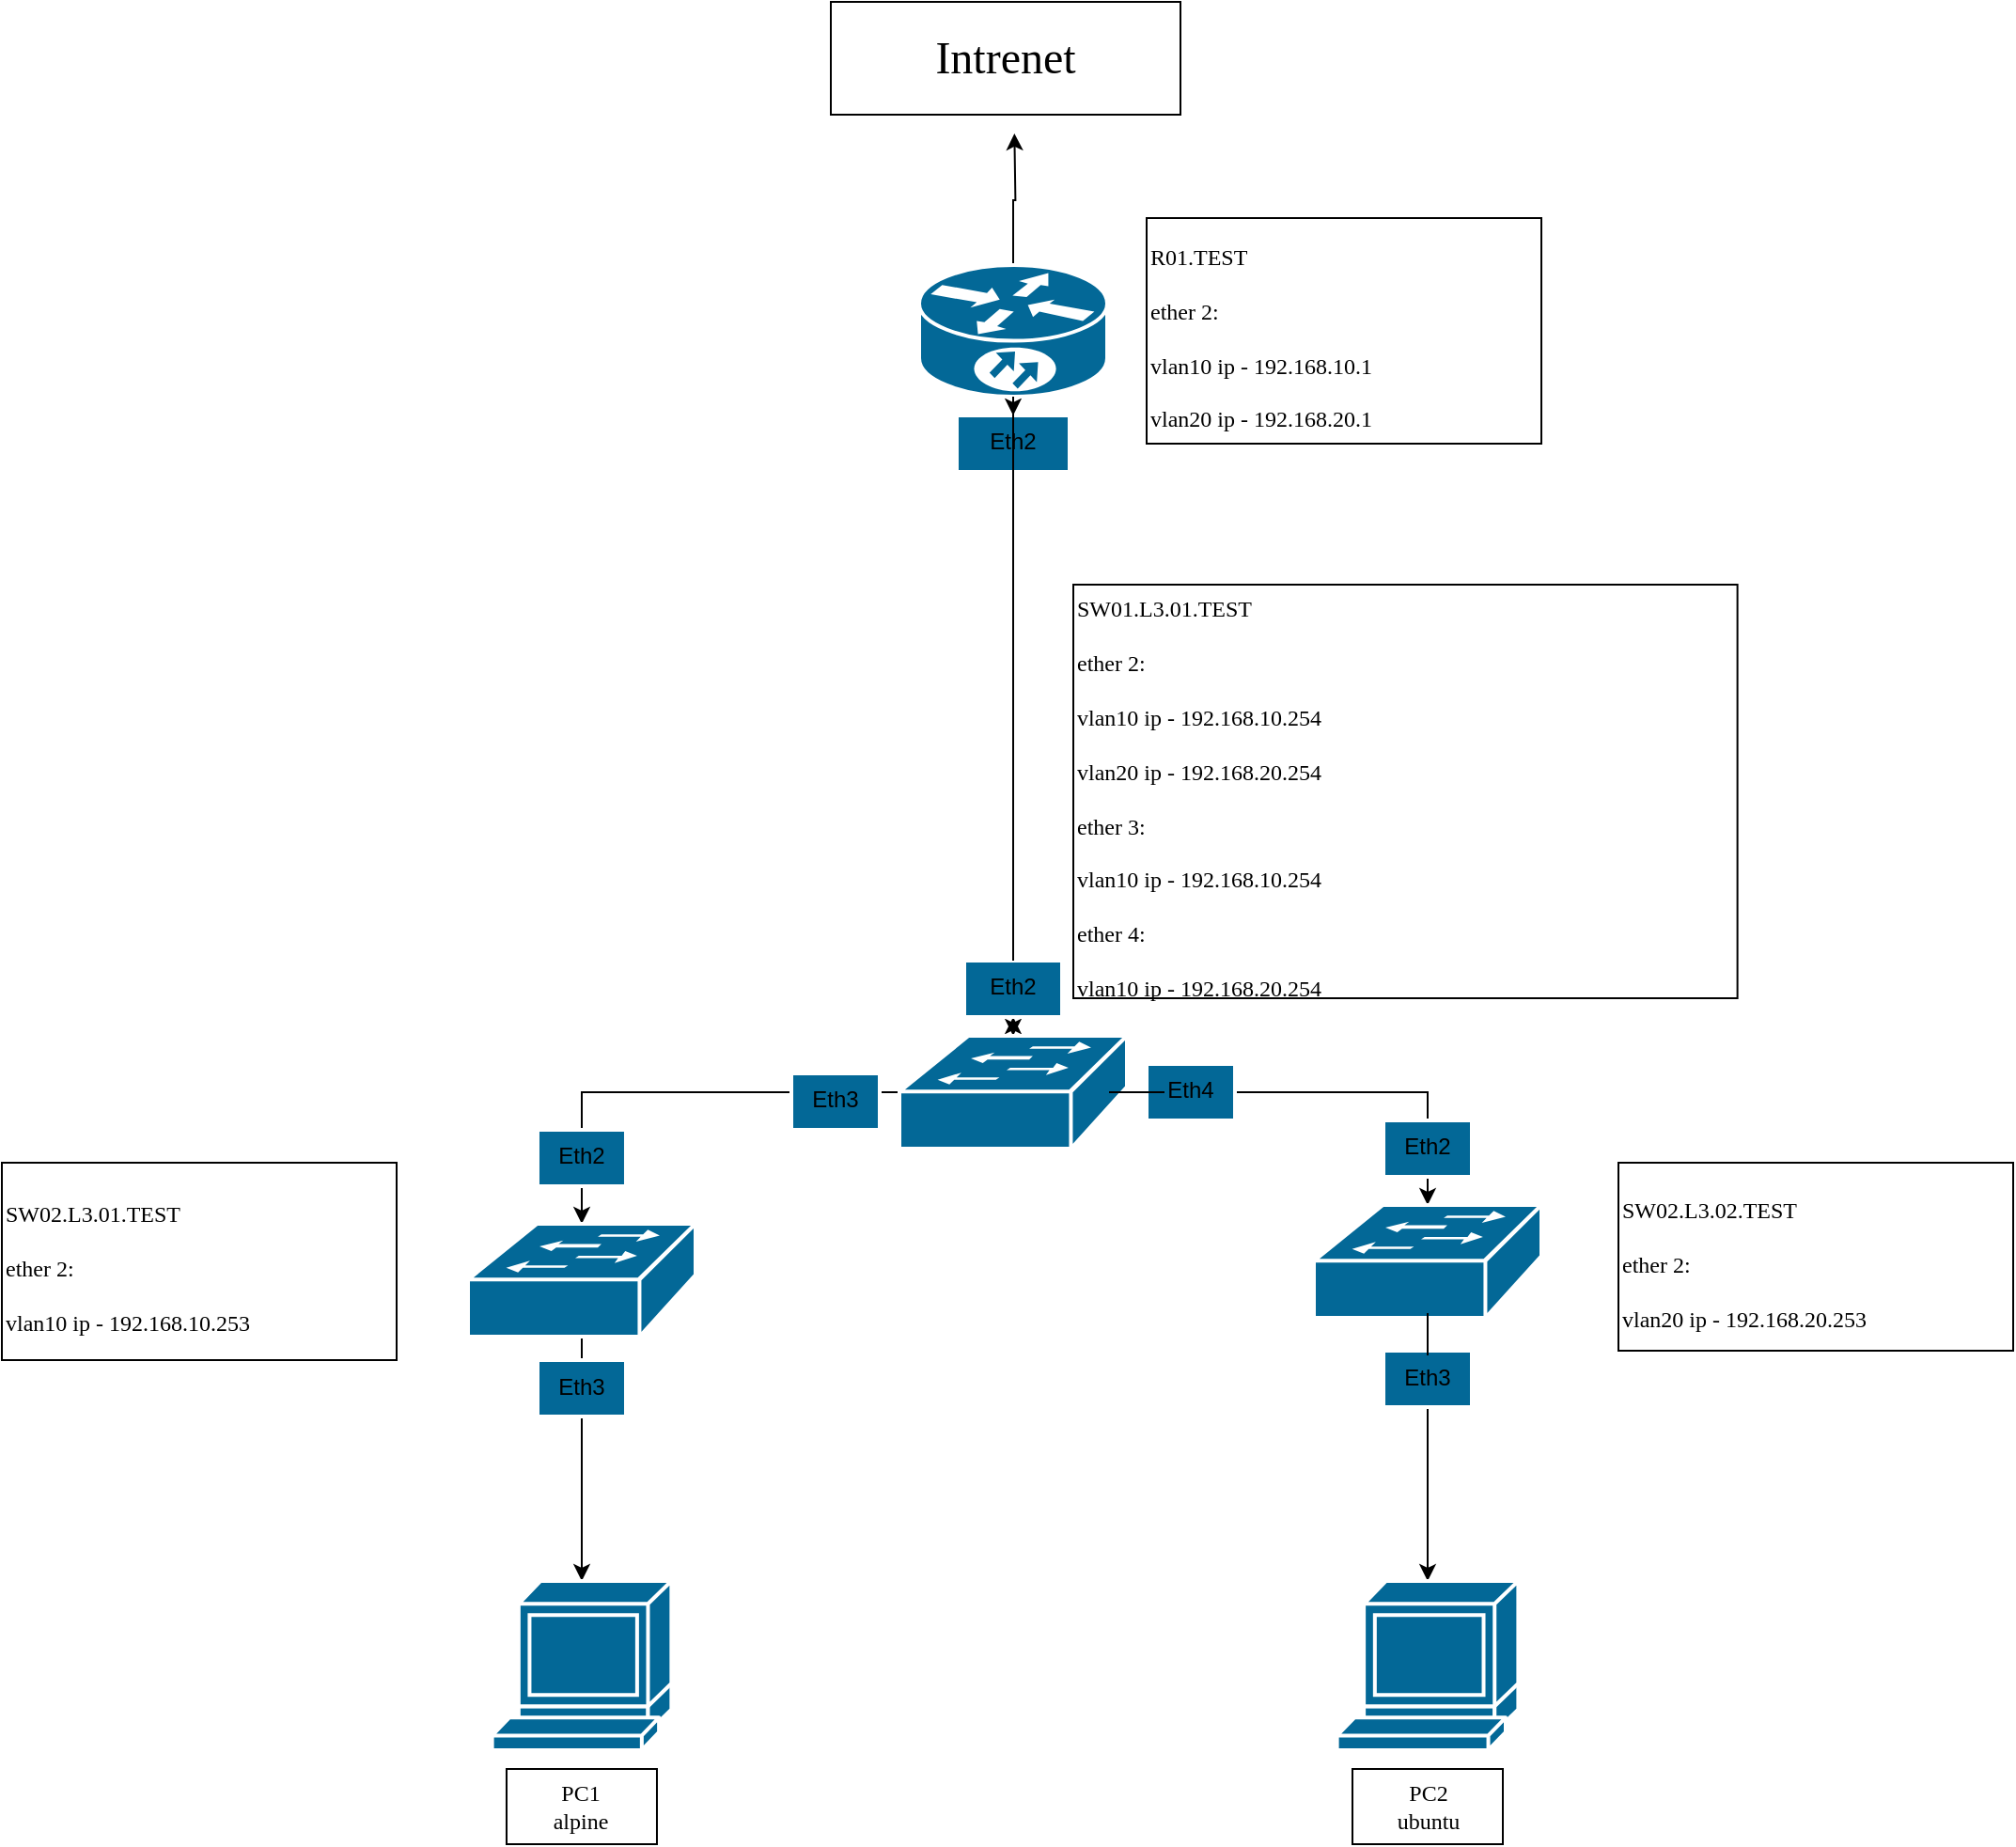 <mxfile version="20.4.0" type="github">
  <diagram id="6a731a19-8d31-9384-78a2-239565b7b9f0" name="Page-1">
    <mxGraphModel dx="2217" dy="793" grid="1" gridSize="10" guides="1" tooltips="1" connect="1" arrows="1" fold="1" page="1" pageScale="1" pageWidth="827" pageHeight="1169" background="none" math="0" shadow="0">
      <root>
        <mxCell id="0" />
        <mxCell id="1" parent="0" />
        <mxCell id="ssPpFOcRR2jyjij2KuCS-2260" style="edgeStyle=orthogonalEdgeStyle;rounded=0;orthogonalLoop=1;jettySize=auto;html=1;entryX=0.5;entryY=0;entryDx=0;entryDy=0;entryPerimeter=0;startArrow=none;" edge="1" parent="1" source="ssPpFOcRR2jyjij2KuCS-2493" target="ssPpFOcRR2jyjij2KuCS-2258">
          <mxGeometry relative="1" as="geometry" />
        </mxCell>
        <mxCell id="ssPpFOcRR2jyjij2KuCS-2271" style="edgeStyle=orthogonalEdgeStyle;rounded=0;orthogonalLoop=1;jettySize=auto;html=1;exitX=0.5;exitY=0;exitDx=0;exitDy=0;exitPerimeter=0;" edge="1" parent="1" source="ssPpFOcRR2jyjij2KuCS-2257">
          <mxGeometry relative="1" as="geometry">
            <mxPoint x="418.667" y="90" as="targetPoint" />
          </mxGeometry>
        </mxCell>
        <mxCell id="ssPpFOcRR2jyjij2KuCS-2492" value="" style="edgeStyle=orthogonalEdgeStyle;rounded=0;orthogonalLoop=1;jettySize=auto;html=1;fontFamily=Tahoma;fontSize=12;" edge="1" parent="1" source="ssPpFOcRR2jyjij2KuCS-2257" target="ssPpFOcRR2jyjij2KuCS-2491">
          <mxGeometry relative="1" as="geometry" />
        </mxCell>
        <mxCell id="ssPpFOcRR2jyjij2KuCS-2257" value="" style="shape=mxgraph.cisco.routers.10700;sketch=0;html=1;pointerEvents=1;dashed=0;fillColor=#036897;strokeColor=#ffffff;strokeWidth=2;verticalLabelPosition=bottom;verticalAlign=top;align=center;outlineConnect=0;" vertex="1" parent="1">
          <mxGeometry x="368" y="160" width="100" height="70" as="geometry" />
        </mxCell>
        <mxCell id="ssPpFOcRR2jyjij2KuCS-2263" style="edgeStyle=orthogonalEdgeStyle;rounded=0;orthogonalLoop=1;jettySize=auto;html=1;" edge="1" parent="1" source="ssPpFOcRR2jyjij2KuCS-2258" target="ssPpFOcRR2jyjij2KuCS-2262">
          <mxGeometry relative="1" as="geometry" />
        </mxCell>
        <mxCell id="ssPpFOcRR2jyjij2KuCS-2264" style="edgeStyle=orthogonalEdgeStyle;rounded=0;orthogonalLoop=1;jettySize=auto;html=1;startArrow=none;" edge="1" parent="1" source="ssPpFOcRR2jyjij2KuCS-2498" target="ssPpFOcRR2jyjij2KuCS-2261">
          <mxGeometry relative="1" as="geometry" />
        </mxCell>
        <mxCell id="ssPpFOcRR2jyjij2KuCS-2494" value="" style="edgeStyle=orthogonalEdgeStyle;rounded=0;orthogonalLoop=1;jettySize=auto;html=1;fontFamily=Tahoma;fontSize=12;" edge="1" parent="1" source="ssPpFOcRR2jyjij2KuCS-2258" target="ssPpFOcRR2jyjij2KuCS-2493">
          <mxGeometry relative="1" as="geometry" />
        </mxCell>
        <mxCell id="ssPpFOcRR2jyjij2KuCS-2497" value="" style="edgeStyle=orthogonalEdgeStyle;rounded=0;orthogonalLoop=1;jettySize=auto;html=1;fontFamily=Tahoma;fontSize=12;" edge="1" parent="1" source="ssPpFOcRR2jyjij2KuCS-2258" target="ssPpFOcRR2jyjij2KuCS-2496">
          <mxGeometry relative="1" as="geometry" />
        </mxCell>
        <mxCell id="ssPpFOcRR2jyjij2KuCS-2258" value="" style="shape=mxgraph.cisco.switches.workgroup_switch;sketch=0;html=1;pointerEvents=1;dashed=0;fillColor=#036897;strokeColor=#ffffff;strokeWidth=2;verticalLabelPosition=bottom;verticalAlign=top;align=center;outlineConnect=0;" vertex="1" parent="1">
          <mxGeometry x="357.5" y="570" width="121" height="60" as="geometry" />
        </mxCell>
        <mxCell id="ssPpFOcRR2jyjij2KuCS-2269" style="edgeStyle=orthogonalEdgeStyle;rounded=0;orthogonalLoop=1;jettySize=auto;html=1;entryX=0.5;entryY=0;entryDx=0;entryDy=0;entryPerimeter=0;startArrow=none;" edge="1" parent="1" source="ssPpFOcRR2jyjij2KuCS-2508" target="ssPpFOcRR2jyjij2KuCS-2268">
          <mxGeometry relative="1" as="geometry" />
        </mxCell>
        <mxCell id="ssPpFOcRR2jyjij2KuCS-2261" value="" style="shape=mxgraph.cisco.switches.workgroup_switch;sketch=0;html=1;pointerEvents=1;dashed=0;fillColor=#036897;strokeColor=#ffffff;strokeWidth=2;verticalLabelPosition=bottom;verticalAlign=top;align=center;outlineConnect=0;" vertex="1" parent="1">
          <mxGeometry x="578" y="660" width="121" height="60" as="geometry" />
        </mxCell>
        <mxCell id="ssPpFOcRR2jyjij2KuCS-2267" style="edgeStyle=orthogonalEdgeStyle;rounded=0;orthogonalLoop=1;jettySize=auto;html=1;" edge="1" parent="1" source="ssPpFOcRR2jyjij2KuCS-2262" target="ssPpFOcRR2jyjij2KuCS-2265">
          <mxGeometry relative="1" as="geometry" />
        </mxCell>
        <mxCell id="ssPpFOcRR2jyjij2KuCS-2262" value="" style="shape=mxgraph.cisco.switches.workgroup_switch;sketch=0;html=1;pointerEvents=1;dashed=0;fillColor=#036897;strokeColor=#ffffff;strokeWidth=2;verticalLabelPosition=bottom;verticalAlign=top;align=center;outlineConnect=0;" vertex="1" parent="1">
          <mxGeometry x="128" y="670" width="121" height="60" as="geometry" />
        </mxCell>
        <mxCell id="ssPpFOcRR2jyjij2KuCS-2265" value="" style="shape=mxgraph.cisco.computers_and_peripherals.terminal;sketch=0;html=1;pointerEvents=1;dashed=0;fillColor=#036897;strokeColor=#ffffff;strokeWidth=2;verticalLabelPosition=bottom;verticalAlign=top;align=center;outlineConnect=0;" vertex="1" parent="1">
          <mxGeometry x="140.81" y="860" width="95.37" height="90" as="geometry" />
        </mxCell>
        <mxCell id="ssPpFOcRR2jyjij2KuCS-2268" value="" style="shape=mxgraph.cisco.computers_and_peripherals.terminal;sketch=0;html=1;pointerEvents=1;dashed=0;fillColor=#036897;strokeColor=#ffffff;strokeWidth=2;verticalLabelPosition=bottom;verticalAlign=top;align=center;outlineConnect=0;" vertex="1" parent="1">
          <mxGeometry x="590.31" y="860" width="96.38" height="90" as="geometry" />
        </mxCell>
        <mxCell id="ssPpFOcRR2jyjij2KuCS-2272" value="&lt;font style=&quot;font-size: 24px;&quot; face=&quot;Tahoma&quot;&gt;Intrenet&lt;/font&gt;" style="rounded=0;whiteSpace=wrap;html=1;" vertex="1" parent="1">
          <mxGeometry x="321" y="20" width="186" height="60" as="geometry" />
        </mxCell>
        <mxCell id="ssPpFOcRR2jyjij2KuCS-2276" value="&lt;div align=&quot;left&quot;&gt;&lt;font style=&quot;font-size: 12px;&quot; face=&quot;Tahoma&quot;&gt;R01.TEST&lt;/font&gt;&lt;/div&gt;&lt;div align=&quot;left&quot;&gt;&lt;font style=&quot;font-size: 12px;&quot; face=&quot;Tahoma&quot;&gt;ether 2:&lt;br&gt;vlan10 ip - 192.168.10.1&lt;br&gt;&lt;/font&gt;&lt;/div&gt;&lt;div align=&quot;left&quot;&gt;&lt;font style=&quot;font-size: 12px;&quot; face=&quot;Tahoma&quot;&gt;vlan20 ip - 192.168.20.1&lt;br&gt;&lt;/font&gt;&lt;/div&gt;" style="rounded=0;whiteSpace=wrap;html=1;fontSize=24;align=left;" vertex="1" parent="1">
          <mxGeometry x="489" y="135" width="210" height="120" as="geometry" />
        </mxCell>
        <mxCell id="ssPpFOcRR2jyjij2KuCS-2488" value="&lt;div align=&quot;left&quot;&gt;&lt;font style=&quot;font-size: 12px;&quot; face=&quot;Tahoma&quot;&gt;SW02.L3.01.TEST&lt;/font&gt;&lt;/div&gt;&lt;div align=&quot;left&quot;&gt;&lt;font style=&quot;font-size: 12px;&quot; face=&quot;Tahoma&quot;&gt;ether 2:&lt;br&gt;vlan10 ip - 192.168.10.253&lt;br&gt;&lt;/font&gt;&lt;/div&gt;" style="rounded=0;whiteSpace=wrap;html=1;fontSize=24;align=left;" vertex="1" parent="1">
          <mxGeometry x="-120" y="637.5" width="210" height="105" as="geometry" />
        </mxCell>
        <mxCell id="ssPpFOcRR2jyjij2KuCS-2489" value="&lt;div align=&quot;left&quot;&gt;&lt;font style=&quot;font-size: 12px;&quot; face=&quot;Tahoma&quot;&gt;SW02.L3.02.TEST&lt;/font&gt;&lt;/div&gt;&lt;div align=&quot;left&quot;&gt;&lt;font style=&quot;font-size: 12px;&quot; face=&quot;Tahoma&quot;&gt;ether 2:&lt;br&gt;&lt;/font&gt;&lt;/div&gt;&lt;div align=&quot;left&quot;&gt;&lt;font style=&quot;font-size: 12px;&quot; face=&quot;Tahoma&quot;&gt;vlan20 ip - 192.168.20.253&lt;br&gt;&lt;/font&gt;&lt;/div&gt;" style="rounded=0;whiteSpace=wrap;html=1;fontSize=24;align=left;" vertex="1" parent="1">
          <mxGeometry x="740" y="637.5" width="210" height="100" as="geometry" />
        </mxCell>
        <mxCell id="ssPpFOcRR2jyjij2KuCS-2490" value="&lt;font style=&quot;font-size: 12px;&quot; face=&quot;Tahoma&quot;&gt;SW01.L3.01.TEST&lt;/font&gt;&lt;div align=&quot;left&quot;&gt;&lt;font style=&quot;font-size: 12px;&quot; face=&quot;Tahoma&quot;&gt;ether 2:&lt;br&gt;vlan10 ip - 192.168.10.254&lt;br&gt;&lt;/font&gt;&lt;/div&gt;&lt;div align=&quot;left&quot;&gt;&lt;font style=&quot;font-size: 12px;&quot; face=&quot;Tahoma&quot;&gt;vlan20 ip - 192.168.20.254&lt;/font&gt;&lt;/div&gt;&lt;div align=&quot;left&quot;&gt;&lt;font style=&quot;font-size: 12px;&quot; face=&quot;Tahoma&quot;&gt;ether 3:&lt;br&gt;vlan10 ip - 192.168.10.254&lt;/font&gt;&lt;/div&gt;&lt;div align=&quot;left&quot;&gt;&lt;font style=&quot;font-size: 12px;&quot; face=&quot;Tahoma&quot;&gt;ether 4:&lt;br&gt;vlan10 ip - 192.168.20.254&lt;/font&gt;&lt;/div&gt;" style="rounded=0;whiteSpace=wrap;html=1;fontSize=24;align=left;" vertex="1" parent="1">
          <mxGeometry x="450" y="330" width="353.31" height="220" as="geometry" />
        </mxCell>
        <mxCell id="ssPpFOcRR2jyjij2KuCS-2491" value="Eth2" style="whiteSpace=wrap;html=1;verticalAlign=top;fillColor=#036897;strokeColor=#ffffff;sketch=0;dashed=0;strokeWidth=2;" vertex="1" parent="1">
          <mxGeometry x="388" y="240" width="60" height="30" as="geometry" />
        </mxCell>
        <mxCell id="ssPpFOcRR2jyjij2KuCS-2493" value="Eth2" style="whiteSpace=wrap;html=1;verticalAlign=top;fillColor=#036897;strokeColor=#ffffff;sketch=0;dashed=0;strokeWidth=2;" vertex="1" parent="1">
          <mxGeometry x="392" y="530" width="52" height="30" as="geometry" />
        </mxCell>
        <mxCell id="ssPpFOcRR2jyjij2KuCS-2495" value="" style="edgeStyle=orthogonalEdgeStyle;rounded=0;orthogonalLoop=1;jettySize=auto;html=1;entryX=0.5;entryY=0;entryDx=0;entryDy=0;entryPerimeter=0;endArrow=none;" edge="1" parent="1" source="ssPpFOcRR2jyjij2KuCS-2257" target="ssPpFOcRR2jyjij2KuCS-2493">
          <mxGeometry relative="1" as="geometry">
            <mxPoint x="418" y="230" as="sourcePoint" />
            <mxPoint x="418" y="570" as="targetPoint" />
          </mxGeometry>
        </mxCell>
        <mxCell id="ssPpFOcRR2jyjij2KuCS-2496" value="Eth3" style="whiteSpace=wrap;html=1;verticalAlign=top;fillColor=#036897;strokeColor=#ffffff;sketch=0;dashed=0;strokeWidth=2;" vertex="1" parent="1">
          <mxGeometry x="300" y="590" width="47" height="30" as="geometry" />
        </mxCell>
        <mxCell id="ssPpFOcRR2jyjij2KuCS-2498" value="Eth4" style="whiteSpace=wrap;html=1;verticalAlign=top;fillColor=#036897;strokeColor=#ffffff;sketch=0;dashed=0;strokeWidth=2;" vertex="1" parent="1">
          <mxGeometry x="489" y="585" width="47" height="30" as="geometry" />
        </mxCell>
        <mxCell id="ssPpFOcRR2jyjij2KuCS-2499" value="" style="edgeStyle=orthogonalEdgeStyle;rounded=0;orthogonalLoop=1;jettySize=auto;html=1;endArrow=none;" edge="1" parent="1" source="ssPpFOcRR2jyjij2KuCS-2258" target="ssPpFOcRR2jyjij2KuCS-2498">
          <mxGeometry relative="1" as="geometry">
            <mxPoint x="478.5" y="600" as="sourcePoint" />
            <mxPoint x="638.5" y="660" as="targetPoint" />
          </mxGeometry>
        </mxCell>
        <mxCell id="ssPpFOcRR2jyjij2KuCS-2503" value="Eth2" style="whiteSpace=wrap;html=1;verticalAlign=top;fillColor=#036897;strokeColor=#ffffff;sketch=0;dashed=0;strokeWidth=2;" vertex="1" parent="1">
          <mxGeometry x="164.99" y="620" width="47" height="30" as="geometry" />
        </mxCell>
        <mxCell id="ssPpFOcRR2jyjij2KuCS-2504" value="Eth2" style="whiteSpace=wrap;html=1;verticalAlign=top;fillColor=#036897;strokeColor=#ffffff;sketch=0;dashed=0;strokeWidth=2;" vertex="1" parent="1">
          <mxGeometry x="615" y="615" width="47" height="30" as="geometry" />
        </mxCell>
        <mxCell id="ssPpFOcRR2jyjij2KuCS-2505" value="PC1&lt;br&gt;alpine" style="rounded=0;whiteSpace=wrap;html=1;fontFamily=Tahoma;fontSize=12;" vertex="1" parent="1">
          <mxGeometry x="148.49" y="960" width="80" height="40" as="geometry" />
        </mxCell>
        <mxCell id="ssPpFOcRR2jyjij2KuCS-2506" value="PC2&lt;br&gt;ubuntu" style="rounded=0;whiteSpace=wrap;html=1;fontFamily=Tahoma;fontSize=12;" vertex="1" parent="1">
          <mxGeometry x="598.5" y="960" width="80" height="40" as="geometry" />
        </mxCell>
        <mxCell id="ssPpFOcRR2jyjij2KuCS-2507" value="Eth3" style="whiteSpace=wrap;html=1;verticalAlign=top;fillColor=#036897;strokeColor=#ffffff;sketch=0;dashed=0;strokeWidth=2;" vertex="1" parent="1">
          <mxGeometry x="165" y="742.5" width="47" height="30" as="geometry" />
        </mxCell>
        <mxCell id="ssPpFOcRR2jyjij2KuCS-2508" value="Eth3" style="whiteSpace=wrap;html=1;verticalAlign=top;fillColor=#036897;strokeColor=#ffffff;sketch=0;dashed=0;strokeWidth=2;" vertex="1" parent="1">
          <mxGeometry x="615" y="737.5" width="47" height="30" as="geometry" />
        </mxCell>
        <mxCell id="ssPpFOcRR2jyjij2KuCS-2509" value="" style="edgeStyle=orthogonalEdgeStyle;rounded=0;orthogonalLoop=1;jettySize=auto;html=1;entryX=0.5;entryY=0;entryDx=0;entryDy=0;entryPerimeter=0;endArrow=none;" edge="1" parent="1" source="ssPpFOcRR2jyjij2KuCS-2261" target="ssPpFOcRR2jyjij2KuCS-2508">
          <mxGeometry relative="1" as="geometry">
            <mxPoint x="638.5" y="720" as="sourcePoint" />
            <mxPoint x="638.5" y="860" as="targetPoint" />
          </mxGeometry>
        </mxCell>
      </root>
    </mxGraphModel>
  </diagram>
</mxfile>
